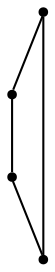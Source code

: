 graph convex_hull {
  node [fontsize=10];
  0 [pos="-72,21!" shape=point];
  1 [pos="-33,54!" shape=point];
  2 [pos="82,-60!" shape=point];
  3 [pos="90,83!" shape=point];
  0 -- 1;
  1 -- 2;
  2 -- 3;
  3 -- 0;
}
